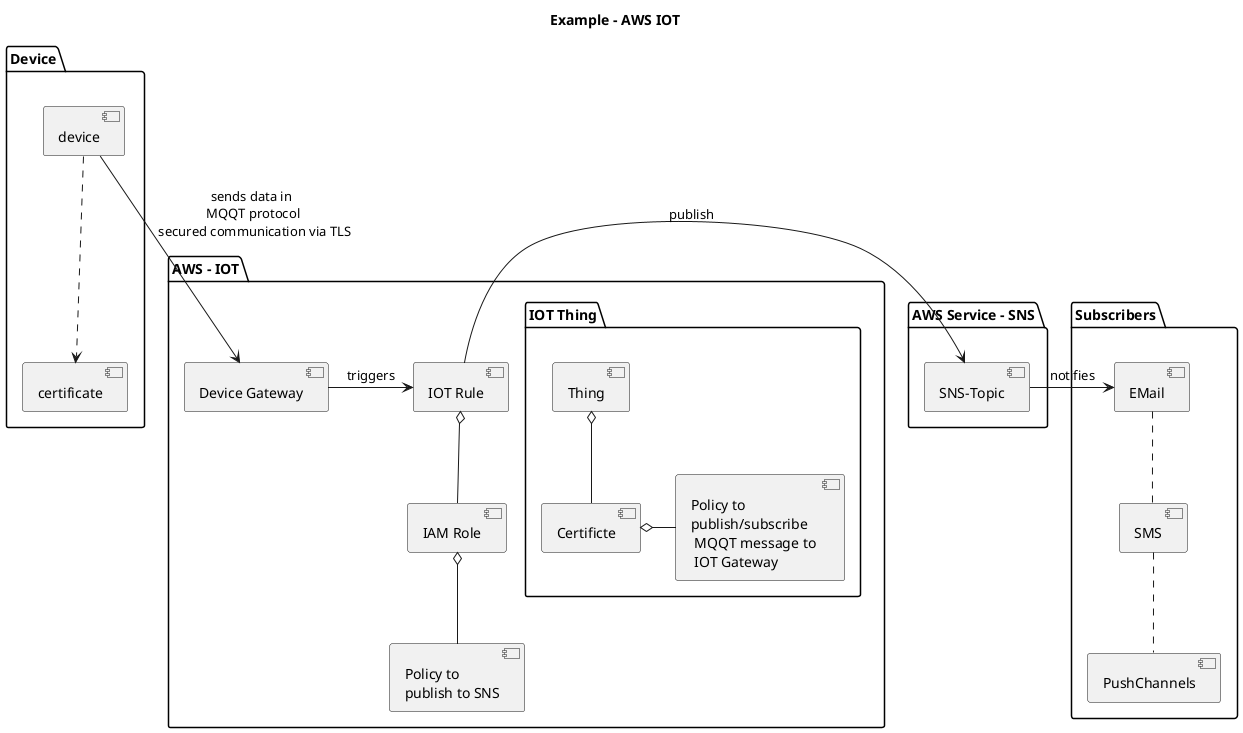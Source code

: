 @startuml

title Example - AWS IOT

skinparam componentStyle uml2

package "Device" {
  component device
  component "certificate" as cert
}
device ..>cert

package "AWS - IOT" as iot {
  component "Device Gateway" as DG
  component "IOT Rule" as IR
  component "IAM Role" as IAMRole
  component "Policy to\npublish to SNS" as POLICYSNS
  package "IOT Thing" as IOTThing {
    component "Thing" as thing
    component "Certificte" as CERT
    component "Policy to \npublish/subscribe \n MQQT message to \n IOT Gateway" as POLICY

  }
  thing o-- CERT
  CERT o-r- POLICY

  IR o-d- IAMRole
  IAMRole o-d- POLICYSNS
}

package "AWS Service - SNS" as Service{
  component "SNS-Topic" as SNSTOPIC
}

package "Subscribers" as Subscribers{  
  component "PushChannels" as PUSHCHANNELS
  component EMail as EMail
  Component SMS as SMS
}

device -d-> DG : sends data in \n MQQT protocol \n secured communication via TLS
DG -r-> IR : triggers
IR -r-> SNSTOPIC : publish
SNSTOPIC -r-> EMail : notifies
EMail .. SMS 
SMS .. PUSHCHANNELS

@enduml